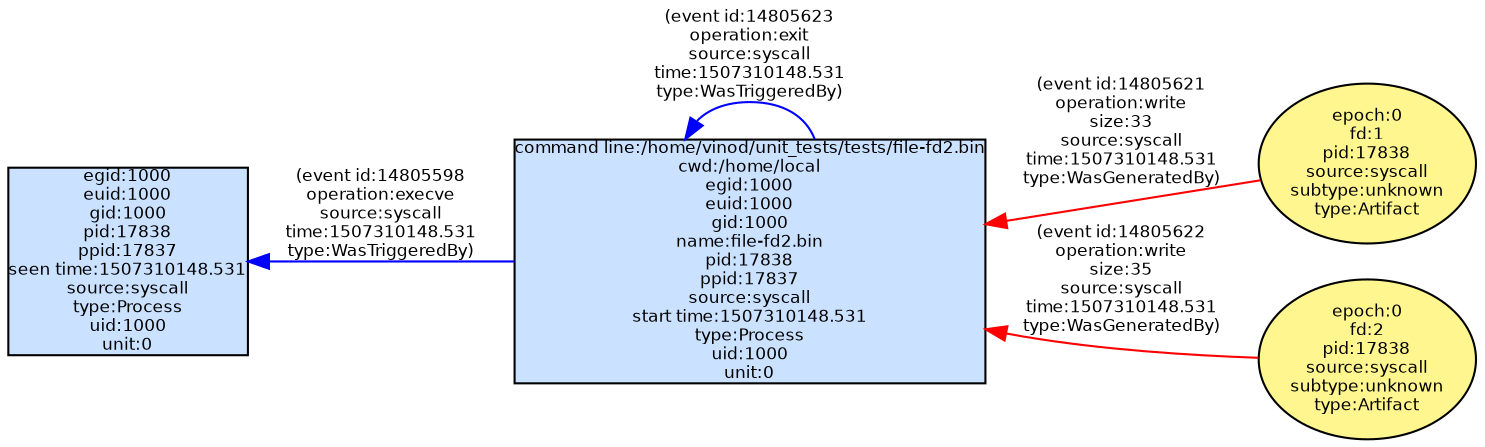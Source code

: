 digraph spade2dot {
graph [rankdir = "RL"];
node [fontname="Helvetica" fontsize="8" style="filled" margin="0.0,0.0"];
edge [fontname="Helvetica" fontsize="8"];
"063994f6a12b431da0d467081183744c" [label="egid:1000\neuid:1000\ngid:1000\npid:17838\nppid:17837\nseen time:1507310148.531\nsource:syscall\ntype:Process\nuid:1000\nunit:0" shape="box" fillcolor="lightsteelblue1"];
"75b411656a8fcaa2fa80b25114a89b12" [label="command line:/home/vinod/unit_tests/tests/file-fd2.bin\ncwd:/home/local\negid:1000\neuid:1000\ngid:1000\nname:file-fd2.bin\npid:17838\nppid:17837\nsource:syscall\nstart time:1507310148.531\ntype:Process\nuid:1000\nunit:0" shape="box" fillcolor="lightsteelblue1"];
"75b411656a8fcaa2fa80b25114a89b12" -> "063994f6a12b431da0d467081183744c" [label="(event id:14805598\noperation:execve\nsource:syscall\ntime:1507310148.531\ntype:WasTriggeredBy)" color="blue" style="solid"];
"8ea9df2925e3988a9ff74143aa5a69e5" [label="epoch:0\nfd:1\npid:17838\nsource:syscall\nsubtype:unknown\ntype:Artifact" shape="ellipse" fillcolor="khaki1"];
"8ea9df2925e3988a9ff74143aa5a69e5" -> "75b411656a8fcaa2fa80b25114a89b12" [label="(event id:14805621\noperation:write\nsize:33\nsource:syscall\ntime:1507310148.531\ntype:WasGeneratedBy)" color="red" style="solid"];
"1f12066fef5393531c319fa7dedaccb9" [label="epoch:0\nfd:2\npid:17838\nsource:syscall\nsubtype:unknown\ntype:Artifact" shape="ellipse" fillcolor="khaki1"];
"1f12066fef5393531c319fa7dedaccb9" -> "75b411656a8fcaa2fa80b25114a89b12" [label="(event id:14805622\noperation:write\nsize:35\nsource:syscall\ntime:1507310148.531\ntype:WasGeneratedBy)" color="red" style="solid"];
"75b411656a8fcaa2fa80b25114a89b12" -> "75b411656a8fcaa2fa80b25114a89b12" [label="(event id:14805623\noperation:exit\nsource:syscall\ntime:1507310148.531\ntype:WasTriggeredBy)" color="blue" style="solid"];
}
